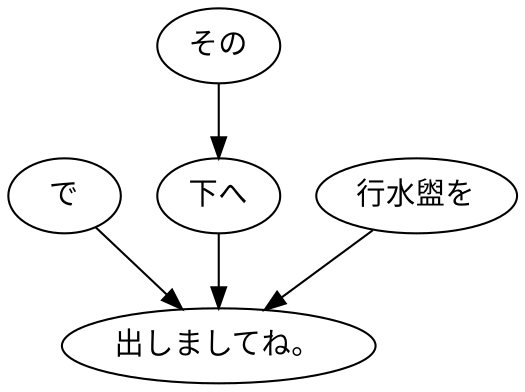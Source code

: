 digraph graph3771 {
	node0 [label="で"];
	node1 [label="その"];
	node2 [label="下へ"];
	node3 [label="行水盥を"];
	node4 [label="出しましてね。"];
	node0 -> node4;
	node1 -> node2;
	node2 -> node4;
	node3 -> node4;
}
